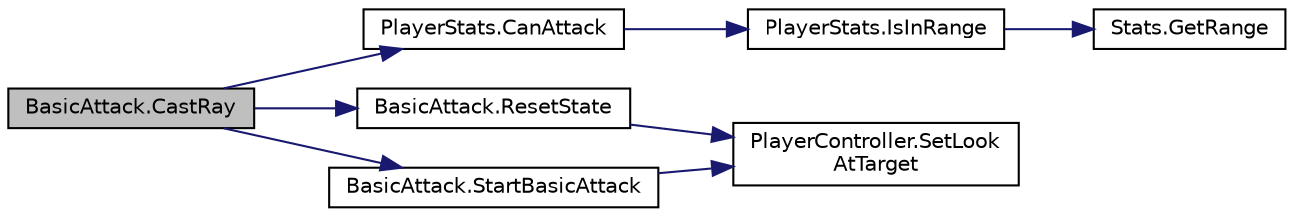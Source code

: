 digraph "BasicAttack.CastRay"
{
 // INTERACTIVE_SVG=YES
 // LATEX_PDF_SIZE
  bgcolor="transparent";
  edge [fontname="Helvetica",fontsize="10",labelfontname="Helvetica",labelfontsize="10"];
  node [fontname="Helvetica",fontsize="10",shape=record];
  rankdir="LR";
  Node1 [label="BasicAttack.CastRay",height=0.2,width=0.4,color="black", fillcolor="grey75", style="filled", fontcolor="black",tooltip=" "];
  Node1 -> Node2 [color="midnightblue",fontsize="10",style="solid",fontname="Helvetica"];
  Node2 [label="PlayerStats.CanAttack",height=0.2,width=0.4,color="black",URL="$class_player_stats.html#ae3f3c15bb7d83955090bb397985aa006",tooltip="Returns true if the current entity can BasicAttack the other."];
  Node2 -> Node3 [color="midnightblue",fontsize="10",style="solid",fontname="Helvetica"];
  Node3 [label="PlayerStats.IsInRange",height=0.2,width=0.4,color="black",URL="$class_player_stats.html#ab3af90aeca2c49cac5ec15500ba15d8a",tooltip="Returns true if the Player is in range with the other entity"];
  Node3 -> Node4 [color="midnightblue",fontsize="10",style="solid",fontname="Helvetica"];
  Node4 [label="Stats.GetRange",height=0.2,width=0.4,color="black",URL="$class_stats.html#aad08d308b784a74c8a009ba48c0a237f",tooltip="Returns the range of the entity"];
  Node1 -> Node5 [color="midnightblue",fontsize="10",style="solid",fontname="Helvetica"];
  Node5 [label="BasicAttack.ResetState",height=0.2,width=0.4,color="black",URL="$class_basic_attack.html#a965a4cbb50653a0b2ed02e8bf1f88433",tooltip=" "];
  Node5 -> Node6 [color="midnightblue",fontsize="10",style="solid",fontname="Helvetica"];
  Node6 [label="PlayerController.SetLook\lAtTarget",height=0.2,width=0.4,color="black",URL="$class_player_controller.html#a36323c07b7cd9e0ccab9c8016611827c",tooltip="The player will look at the position of this Transform."];
  Node1 -> Node7 [color="midnightblue",fontsize="10",style="solid",fontname="Helvetica"];
  Node7 [label="BasicAttack.StartBasicAttack",height=0.2,width=0.4,color="black",URL="$class_basic_attack.html#a6700fa1b84e430381504535f20c2e3d8",tooltip=" "];
  Node7 -> Node6 [color="midnightblue",fontsize="10",style="solid",fontname="Helvetica"];
}
